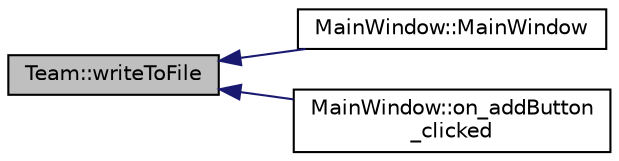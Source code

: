 digraph "Team::writeToFile"
{
  edge [fontname="Helvetica",fontsize="10",labelfontname="Helvetica",labelfontsize="10"];
  node [fontname="Helvetica",fontsize="10",shape=record];
  rankdir="LR";
  Node48 [label="Team::writeToFile",height=0.2,width=0.4,color="black", fillcolor="grey75", style="filled", fontcolor="black"];
  Node48 -> Node49 [dir="back",color="midnightblue",fontsize="10",style="solid",fontname="Helvetica"];
  Node49 [label="MainWindow::MainWindow",height=0.2,width=0.4,color="black", fillcolor="white", style="filled",URL="$class_main_window.html#a8b244be8b7b7db1b08de2a2acb9409db",tooltip="Main window constructor. "];
  Node48 -> Node50 [dir="back",color="midnightblue",fontsize="10",style="solid",fontname="Helvetica"];
  Node50 [label="MainWindow::on_addButton\l_clicked",height=0.2,width=0.4,color="black", fillcolor="white", style="filled",URL="$class_main_window.html#a531054788b8045d4a745366b1b49a0a1",tooltip="Creates a new Team object. "];
}
